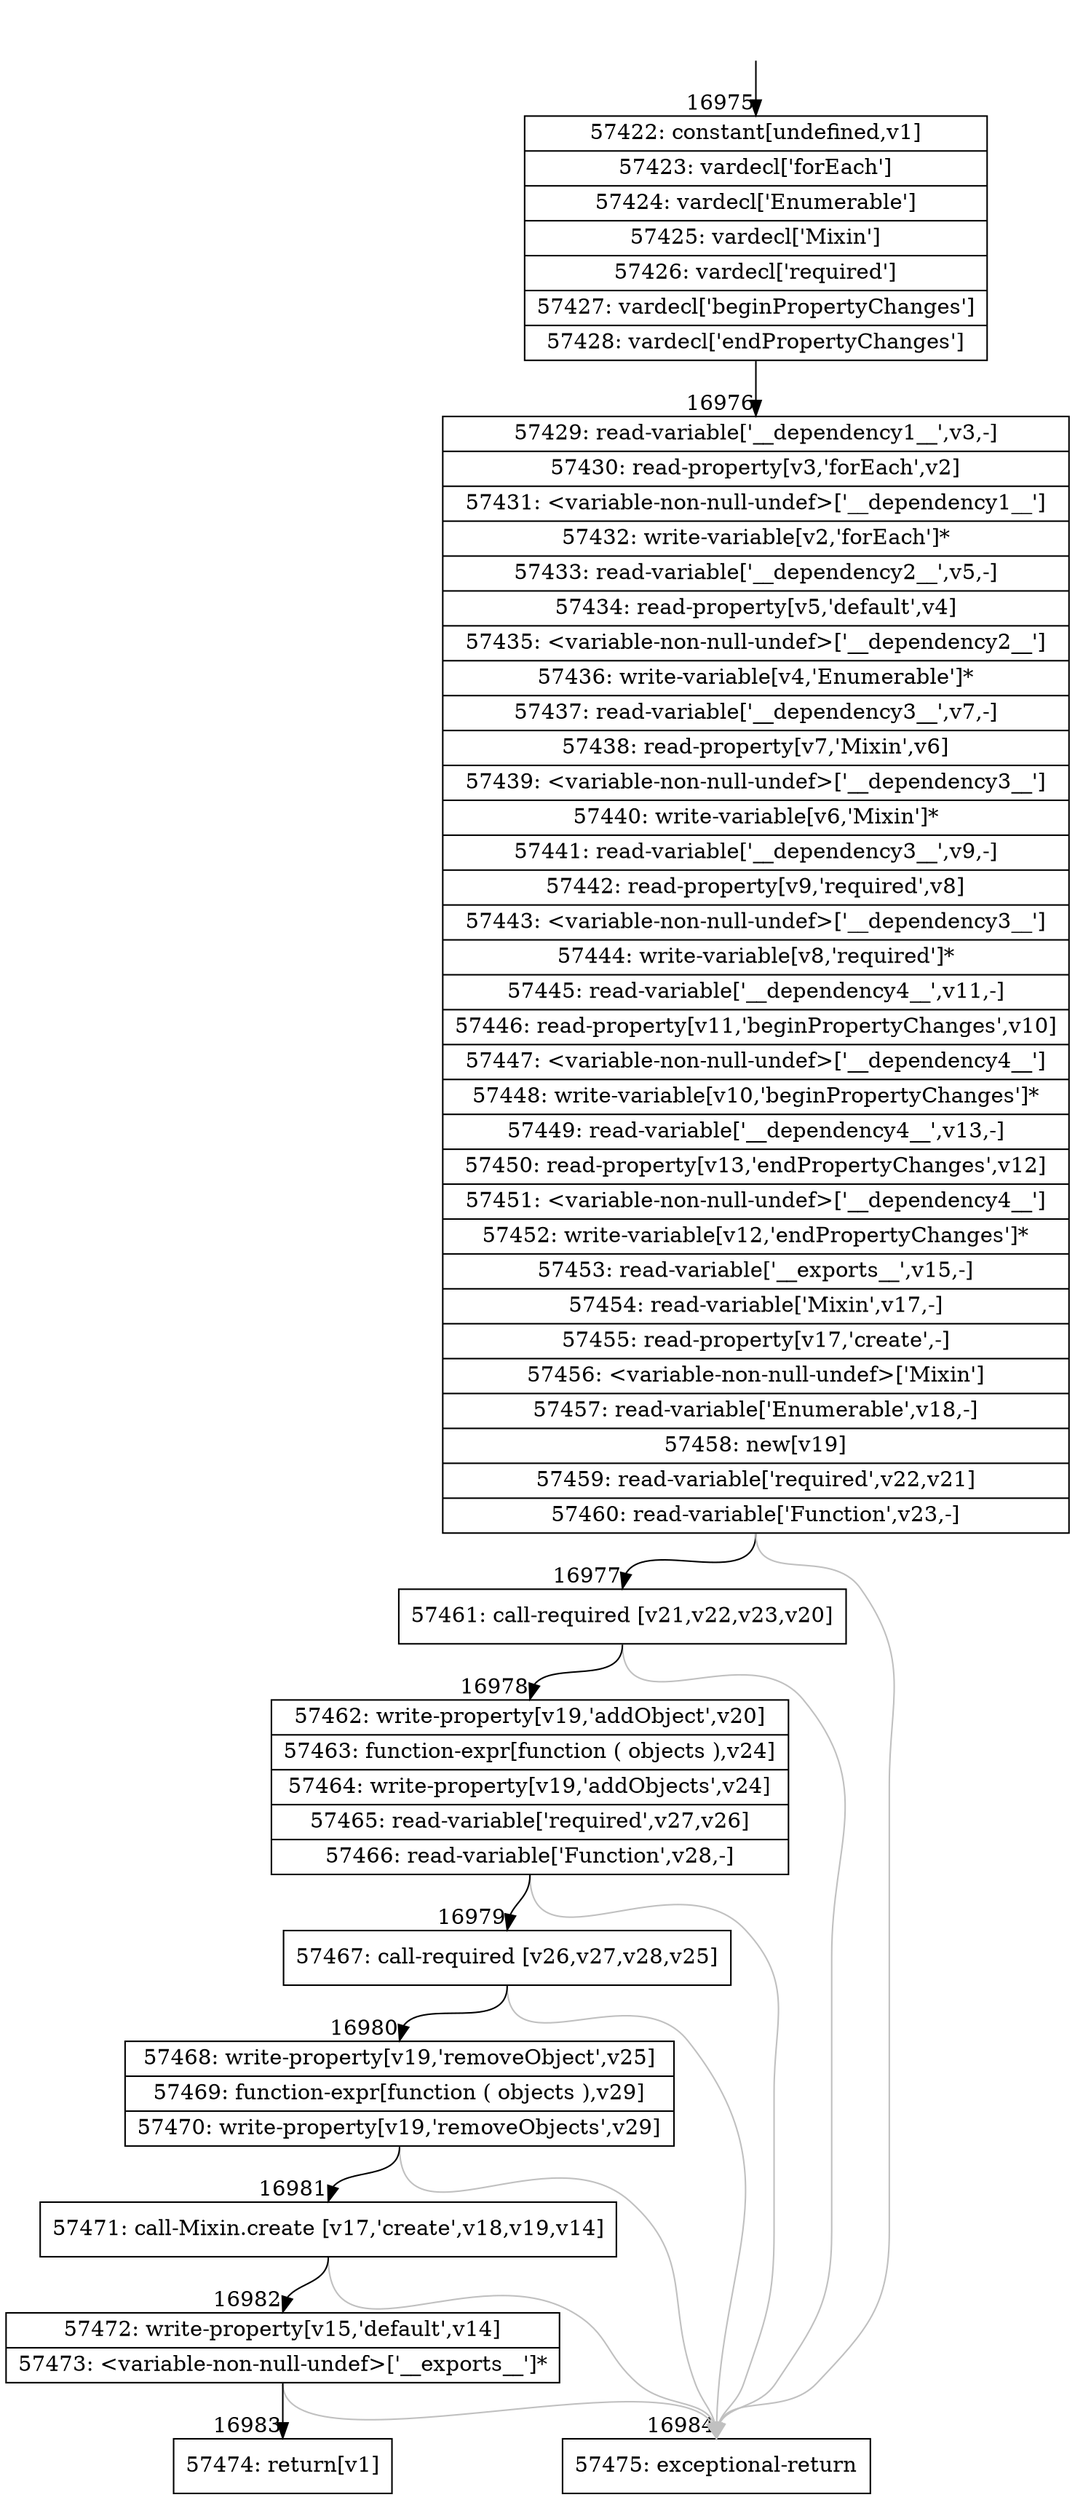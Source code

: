 digraph {
rankdir="TD"
BB_entry1449[shape=none,label=""];
BB_entry1449 -> BB16975 [tailport=s, headport=n, headlabel="    16975"]
BB16975 [shape=record label="{57422: constant[undefined,v1]|57423: vardecl['forEach']|57424: vardecl['Enumerable']|57425: vardecl['Mixin']|57426: vardecl['required']|57427: vardecl['beginPropertyChanges']|57428: vardecl['endPropertyChanges']}" ] 
BB16975 -> BB16976 [tailport=s, headport=n, headlabel="      16976"]
BB16976 [shape=record label="{57429: read-variable['__dependency1__',v3,-]|57430: read-property[v3,'forEach',v2]|57431: \<variable-non-null-undef\>['__dependency1__']|57432: write-variable[v2,'forEach']*|57433: read-variable['__dependency2__',v5,-]|57434: read-property[v5,'default',v4]|57435: \<variable-non-null-undef\>['__dependency2__']|57436: write-variable[v4,'Enumerable']*|57437: read-variable['__dependency3__',v7,-]|57438: read-property[v7,'Mixin',v6]|57439: \<variable-non-null-undef\>['__dependency3__']|57440: write-variable[v6,'Mixin']*|57441: read-variable['__dependency3__',v9,-]|57442: read-property[v9,'required',v8]|57443: \<variable-non-null-undef\>['__dependency3__']|57444: write-variable[v8,'required']*|57445: read-variable['__dependency4__',v11,-]|57446: read-property[v11,'beginPropertyChanges',v10]|57447: \<variable-non-null-undef\>['__dependency4__']|57448: write-variable[v10,'beginPropertyChanges']*|57449: read-variable['__dependency4__',v13,-]|57450: read-property[v13,'endPropertyChanges',v12]|57451: \<variable-non-null-undef\>['__dependency4__']|57452: write-variable[v12,'endPropertyChanges']*|57453: read-variable['__exports__',v15,-]|57454: read-variable['Mixin',v17,-]|57455: read-property[v17,'create',-]|57456: \<variable-non-null-undef\>['Mixin']|57457: read-variable['Enumerable',v18,-]|57458: new[v19]|57459: read-variable['required',v22,v21]|57460: read-variable['Function',v23,-]}" ] 
BB16976 -> BB16977 [tailport=s, headport=n, headlabel="      16977"]
BB16976 -> BB16984 [tailport=s, headport=n, color=gray, headlabel="      16984"]
BB16977 [shape=record label="{57461: call-required [v21,v22,v23,v20]}" ] 
BB16977 -> BB16978 [tailport=s, headport=n, headlabel="      16978"]
BB16977 -> BB16984 [tailport=s, headport=n, color=gray]
BB16978 [shape=record label="{57462: write-property[v19,'addObject',v20]|57463: function-expr[function ( objects ),v24]|57464: write-property[v19,'addObjects',v24]|57465: read-variable['required',v27,v26]|57466: read-variable['Function',v28,-]}" ] 
BB16978 -> BB16979 [tailport=s, headport=n, headlabel="      16979"]
BB16978 -> BB16984 [tailport=s, headport=n, color=gray]
BB16979 [shape=record label="{57467: call-required [v26,v27,v28,v25]}" ] 
BB16979 -> BB16980 [tailport=s, headport=n, headlabel="      16980"]
BB16979 -> BB16984 [tailport=s, headport=n, color=gray]
BB16980 [shape=record label="{57468: write-property[v19,'removeObject',v25]|57469: function-expr[function ( objects ),v29]|57470: write-property[v19,'removeObjects',v29]}" ] 
BB16980 -> BB16981 [tailport=s, headport=n, headlabel="      16981"]
BB16980 -> BB16984 [tailport=s, headport=n, color=gray]
BB16981 [shape=record label="{57471: call-Mixin.create [v17,'create',v18,v19,v14]}" ] 
BB16981 -> BB16982 [tailport=s, headport=n, headlabel="      16982"]
BB16981 -> BB16984 [tailport=s, headport=n, color=gray]
BB16982 [shape=record label="{57472: write-property[v15,'default',v14]|57473: \<variable-non-null-undef\>['__exports__']*}" ] 
BB16982 -> BB16983 [tailport=s, headport=n, headlabel="      16983"]
BB16982 -> BB16984 [tailport=s, headport=n, color=gray]
BB16983 [shape=record label="{57474: return[v1]}" ] 
BB16984 [shape=record label="{57475: exceptional-return}" ] 
//#$~ 31957
}
